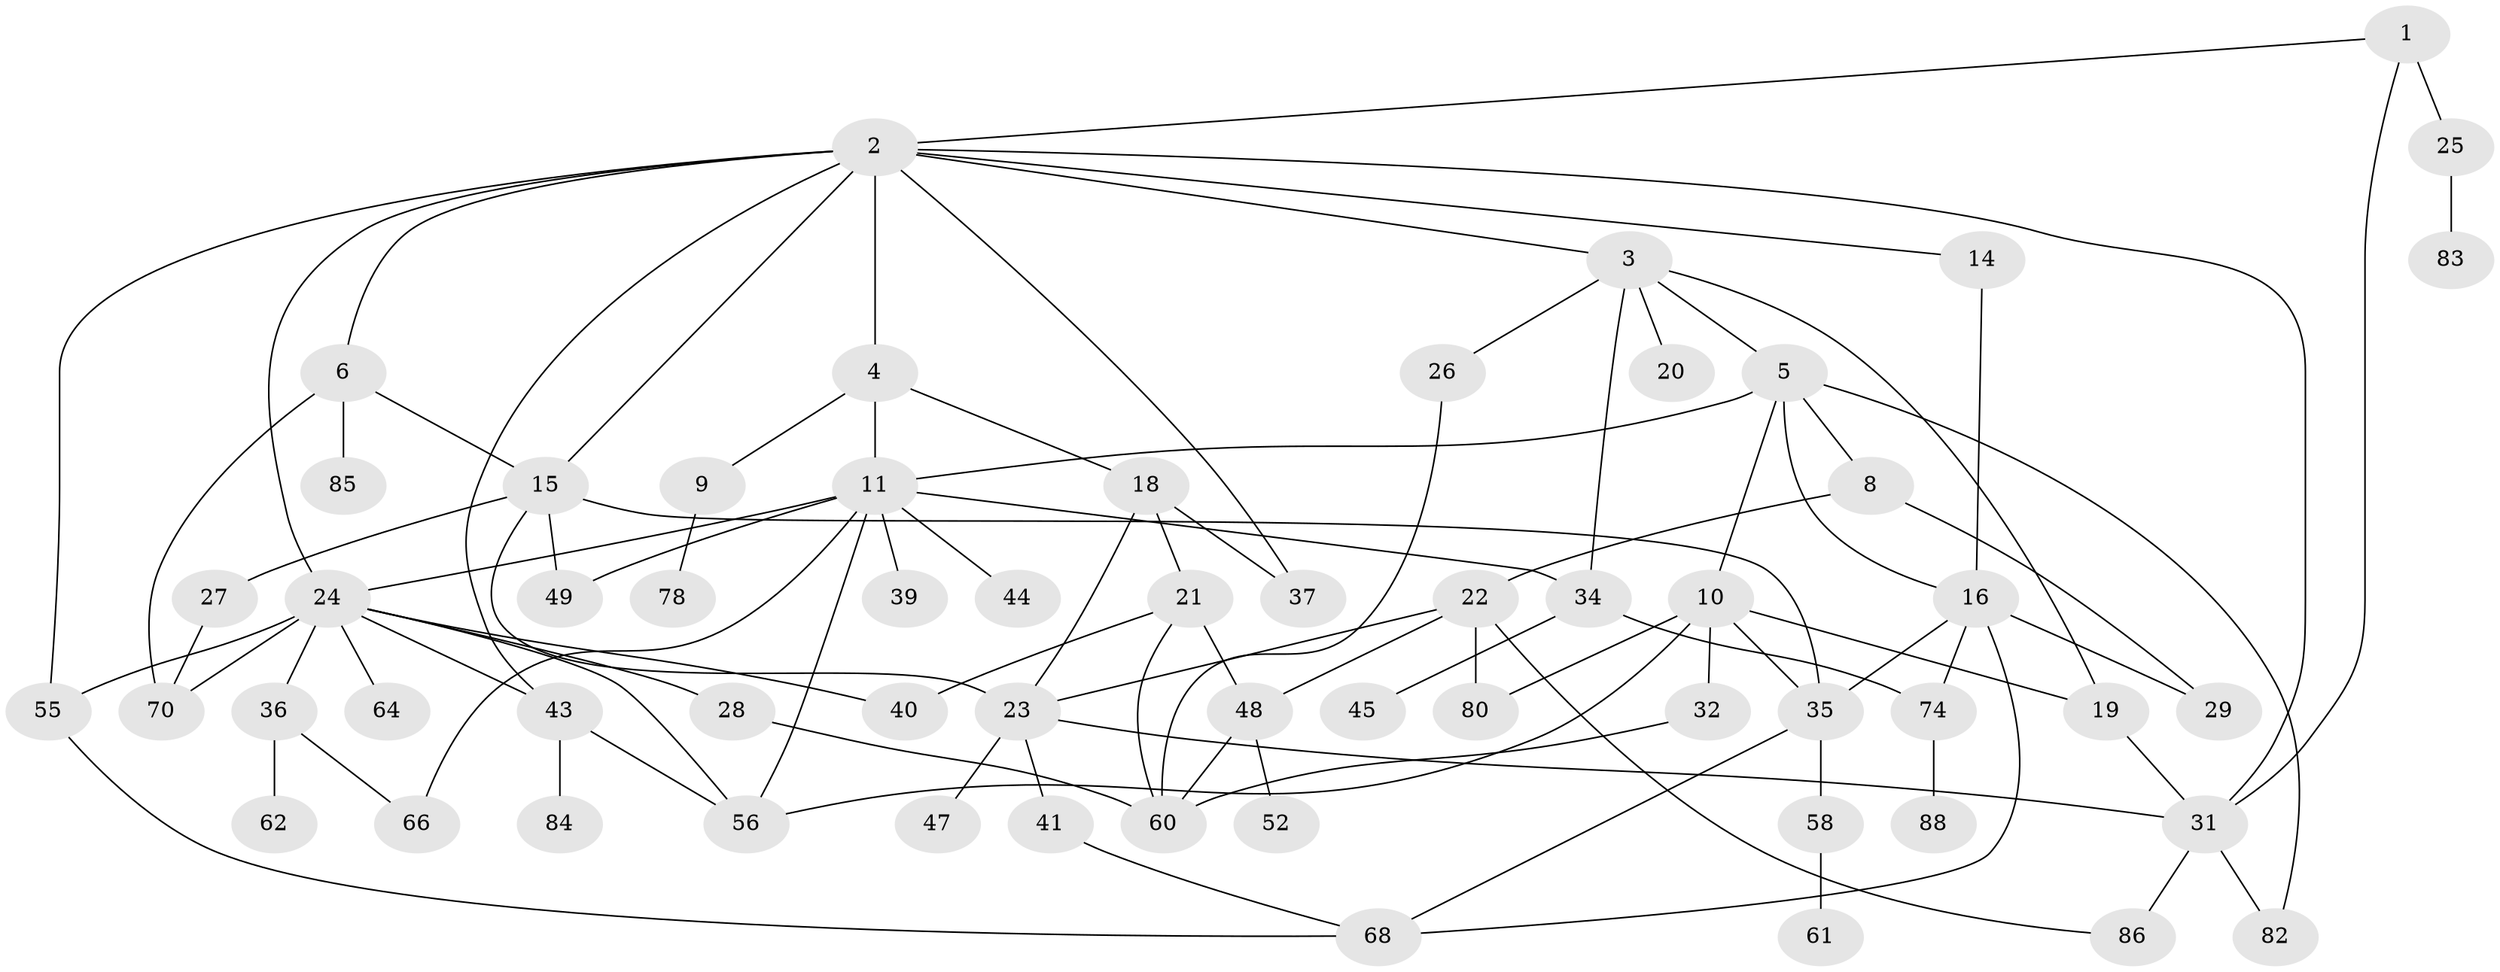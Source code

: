 // Generated by graph-tools (version 1.1) at 2025/51/02/27/25 19:51:41]
// undirected, 60 vertices, 96 edges
graph export_dot {
graph [start="1"]
  node [color=gray90,style=filled];
  1 [super="+46"];
  2 [super="+54"];
  3 [super="+7"];
  4;
  5 [super="+51"];
  6 [super="+76"];
  8;
  9 [super="+13"];
  10 [super="+81"];
  11 [super="+12"];
  14 [super="+63"];
  15 [super="+17"];
  16 [super="+50"];
  18 [super="+91"];
  19 [super="+33"];
  20;
  21 [super="+69"];
  22 [super="+38"];
  23 [super="+75"];
  24 [super="+30"];
  25;
  26;
  27;
  28;
  29;
  31 [super="+57"];
  32;
  34 [super="+42"];
  35;
  36;
  37;
  39;
  40 [super="+89"];
  41;
  43 [super="+53"];
  44;
  45;
  47;
  48 [super="+59"];
  49;
  52;
  55 [super="+67"];
  56 [super="+92"];
  58 [super="+65"];
  60 [super="+79"];
  61 [super="+73"];
  62 [super="+90"];
  64;
  66 [super="+71"];
  68 [super="+77"];
  70 [super="+72"];
  74 [super="+87"];
  78;
  80;
  82;
  83;
  84;
  85;
  86;
  88;
  1 -- 2;
  1 -- 25 [weight=2];
  1 -- 31;
  2 -- 3;
  2 -- 4;
  2 -- 6;
  2 -- 14;
  2 -- 31;
  2 -- 37;
  2 -- 43;
  2 -- 55;
  2 -- 24;
  2 -- 15;
  3 -- 5;
  3 -- 20;
  3 -- 26;
  3 -- 19;
  3 -- 34;
  4 -- 9;
  4 -- 11;
  4 -- 18;
  5 -- 8;
  5 -- 10;
  5 -- 16;
  5 -- 82;
  5 -- 11;
  6 -- 15;
  6 -- 70;
  6 -- 85;
  8 -- 22;
  8 -- 29;
  9 -- 78;
  10 -- 19;
  10 -- 32;
  10 -- 80;
  10 -- 35;
  10 -- 56;
  11 -- 24;
  11 -- 44;
  11 -- 56;
  11 -- 66;
  11 -- 34;
  11 -- 49;
  11 -- 39;
  14 -- 16;
  15 -- 49;
  15 -- 35;
  15 -- 27;
  15 -- 23;
  16 -- 29;
  16 -- 35;
  16 -- 74;
  16 -- 68;
  18 -- 21;
  18 -- 37;
  18 -- 23;
  19 -- 31;
  21 -- 60;
  21 -- 48;
  21 -- 40;
  22 -- 23;
  22 -- 86;
  22 -- 48;
  22 -- 80;
  23 -- 41;
  23 -- 47;
  23 -- 31;
  24 -- 28;
  24 -- 36;
  24 -- 40;
  24 -- 64;
  24 -- 70;
  24 -- 56;
  24 -- 55;
  24 -- 43;
  25 -- 83;
  26 -- 60;
  27 -- 70;
  28 -- 60;
  31 -- 82;
  31 -- 86;
  32 -- 60;
  34 -- 45;
  34 -- 74;
  35 -- 58;
  35 -- 68;
  36 -- 62;
  36 -- 66;
  41 -- 68;
  43 -- 56;
  43 -- 84;
  48 -- 52;
  48 -- 60;
  55 -- 68;
  58 -- 61;
  74 -- 88;
}
